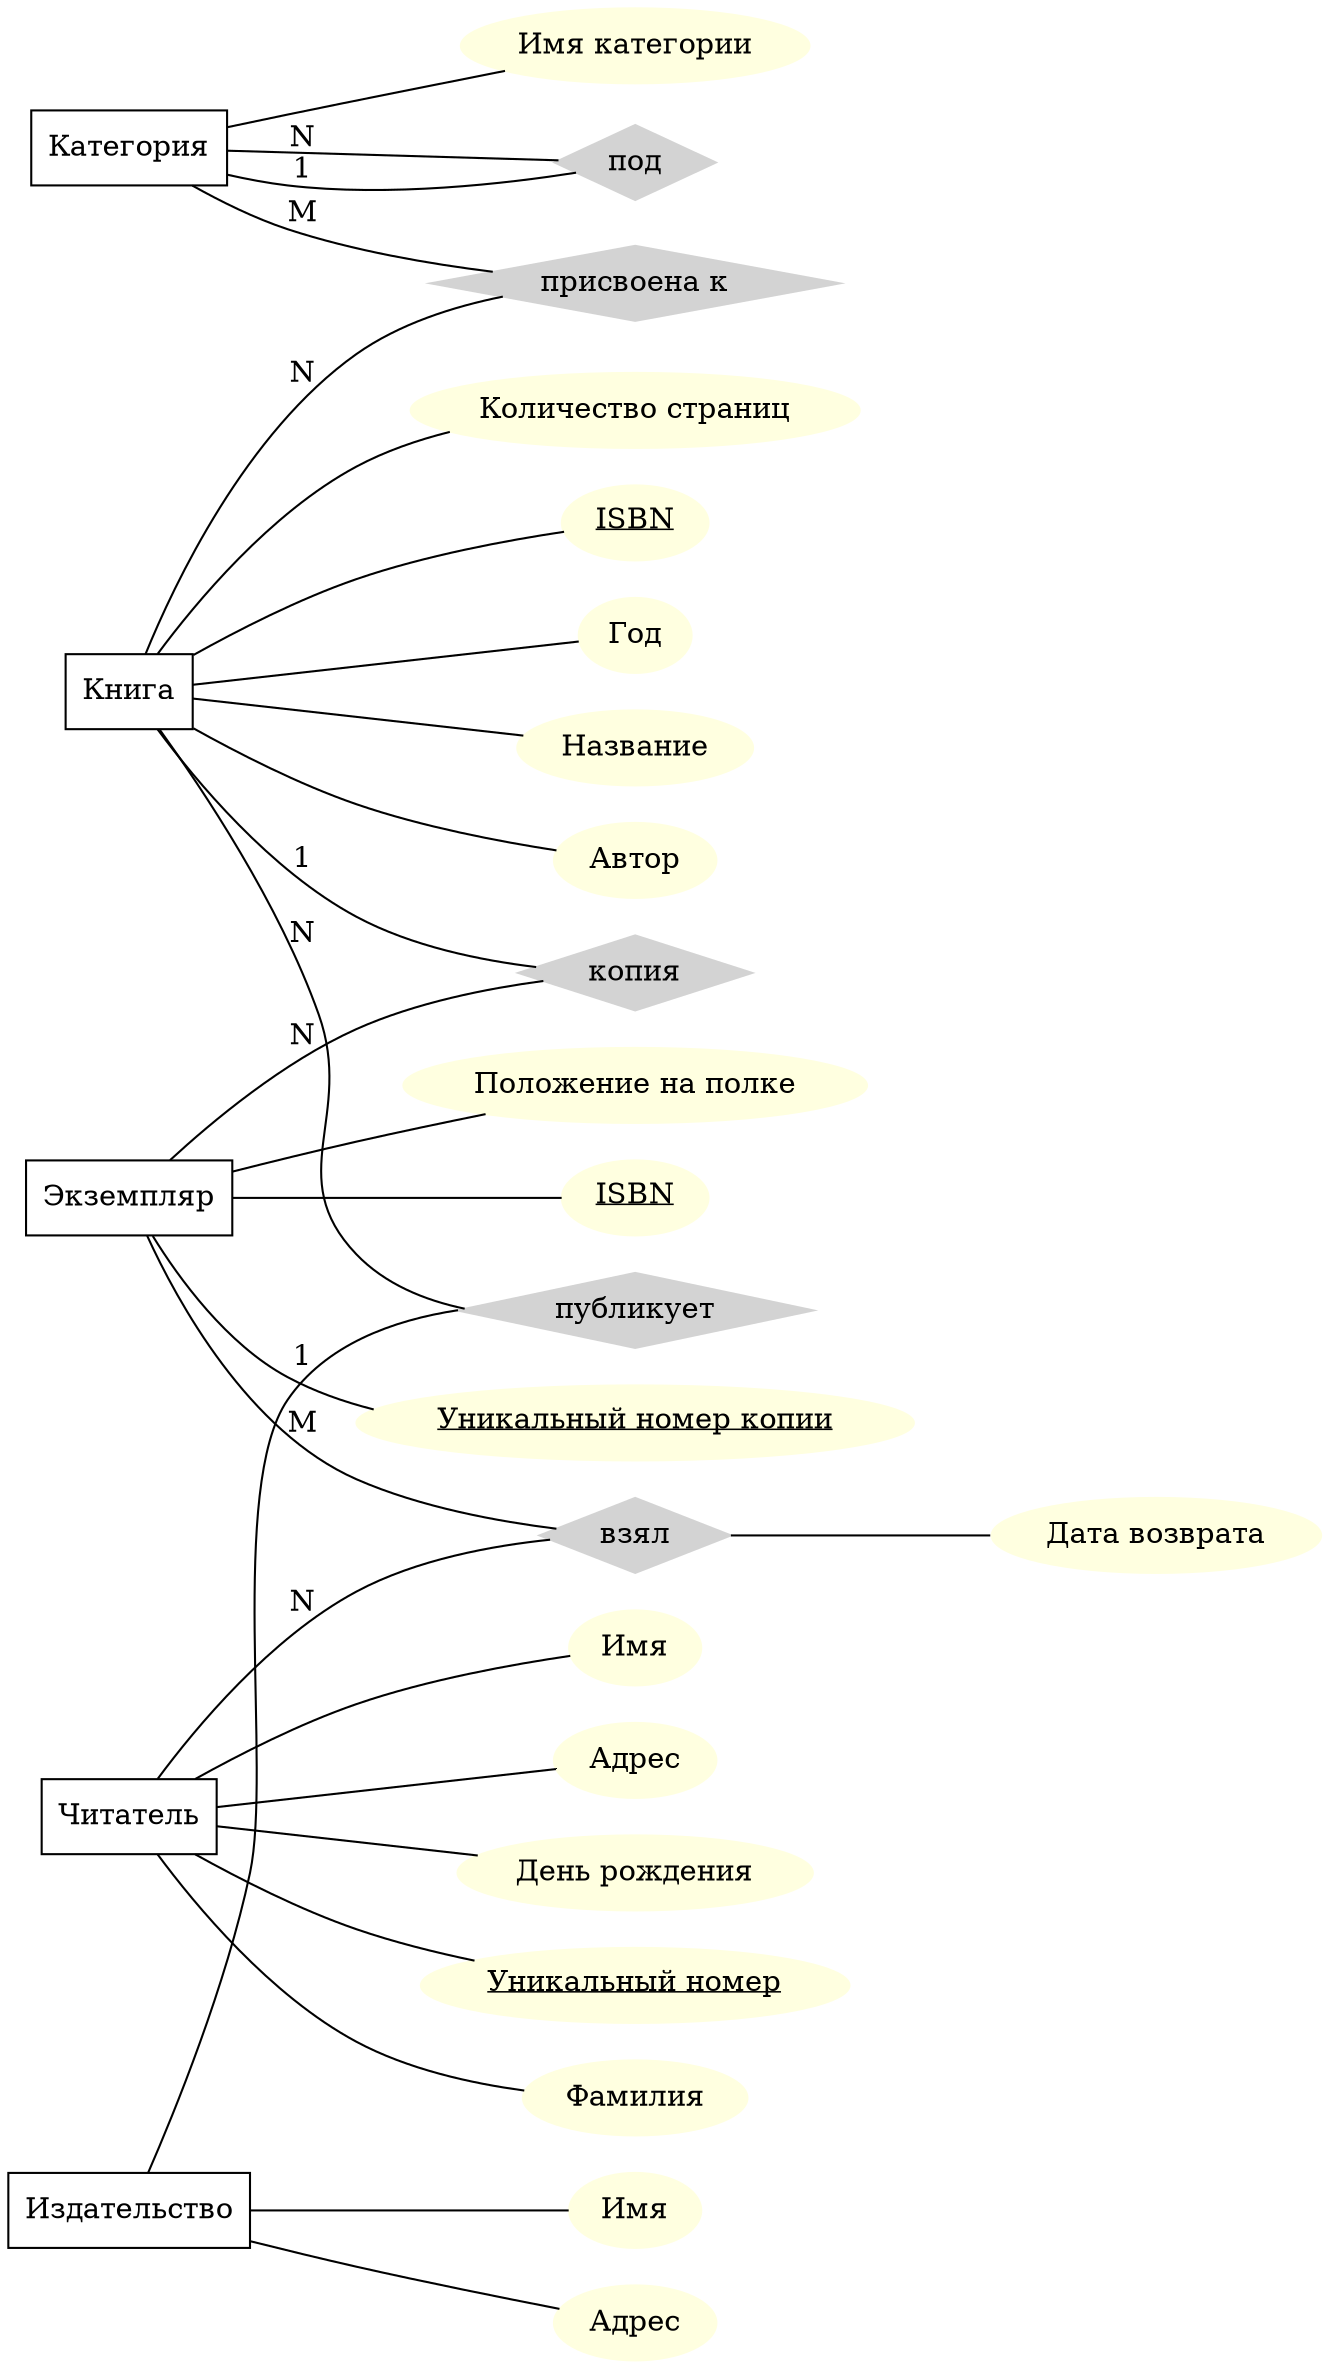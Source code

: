 graph ER {
  rankdir=LR;

  node [shape=box];
  Категория Экземпляр Книга Издательство Читатель;

  node [shape=ellipse, style=filled, color=lightyellow];
  attr_0 [label=<Имя категории>];
  Категория -- attr_0;
  attr_1 [label=<<U>ISBN</U>>];
  attr_2 [label=<<U>Уникальный номер копии</U>>];
  attr_3 [label=<Положение на полке>];
  Экземпляр -- {attr_1 attr_2 attr_3};
  attr_4 [label=<<U>ISBN</U>>];
  attr_5 [label=<Год>];
  attr_6 [label=<Название>];
  attr_7 [label=<Автор>];
  attr_8 [label=<Количество страниц>];
  Книга -- {attr_4 attr_5 attr_6 attr_7 attr_8};
  attr_9 [label=<Имя>];
  attr_10 [label=<Адрес>];
  Издательство -- {attr_9 attr_10};
  attr_11 [label=<<U>Уникальный номер</U>>];
  attr_12 [label=<Фамилия>];
  attr_13 [label=<Имя>];
  attr_14 [label=<Адрес>];
  attr_15 [label=<День рождения>];
  Читатель -- {attr_11 attr_12 attr_13 attr_14 attr_15};

  node [shape=diamond, style=filled, color=lightgrey];
  публикует;
  Издательство -- публикует [label="1"];
  публикует -- Книга [label="N"];

  под;
  Категория -- под [label="1"];
  под -- Категория [label="N"];

  присвоена [label="присвоена к"];
  Книга -- присвоена [label="N"];
  Категория -- присвоена [label="M"];

  копия;
  Экземпляр -- копия [label="N"];
  Книга -- копия [label="1"];

  Взятие [shape=diamond, style=filled, color=lightgrey, label="взял"];
  "Дата возврата" [shape=ellipse, style=filled, color=lightyellow];
  Читатель -- Взятие [label="N"];
  Экземпляр -- Взятие [label="M"];
  Взятие -- "Дата возврата";

  {rank = same Категория Экземпляр Книга Издательство Читатель}
  # {rank = same публикует под присвоена копия Взятие}
}
